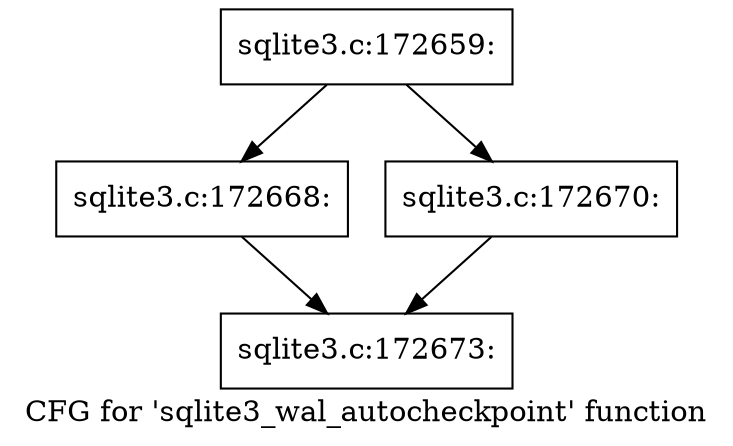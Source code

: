 digraph "CFG for 'sqlite3_wal_autocheckpoint' function" {
	label="CFG for 'sqlite3_wal_autocheckpoint' function";

	Node0x55c0f6a55450 [shape=record,label="{sqlite3.c:172659:}"];
	Node0x55c0f6a55450 -> Node0x55c0f6a533b0;
	Node0x55c0f6a55450 -> Node0x55c0f6a53450;
	Node0x55c0f6a533b0 [shape=record,label="{sqlite3.c:172668:}"];
	Node0x55c0f6a533b0 -> Node0x55c0f6a53400;
	Node0x55c0f6a53450 [shape=record,label="{sqlite3.c:172670:}"];
	Node0x55c0f6a53450 -> Node0x55c0f6a53400;
	Node0x55c0f6a53400 [shape=record,label="{sqlite3.c:172673:}"];
}
